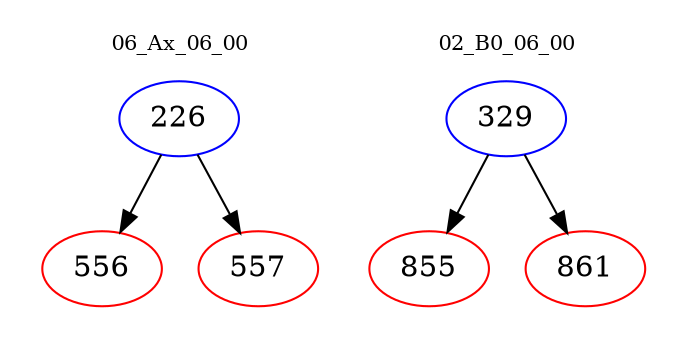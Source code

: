 digraph{
subgraph cluster_0 {
color = white
label = "06_Ax_06_00";
fontsize=10;
T0_226 [label="226", color="blue"]
T0_226 -> T0_556 [color="black"]
T0_556 [label="556", color="red"]
T0_226 -> T0_557 [color="black"]
T0_557 [label="557", color="red"]
}
subgraph cluster_1 {
color = white
label = "02_B0_06_00";
fontsize=10;
T1_329 [label="329", color="blue"]
T1_329 -> T1_855 [color="black"]
T1_855 [label="855", color="red"]
T1_329 -> T1_861 [color="black"]
T1_861 [label="861", color="red"]
}
}
